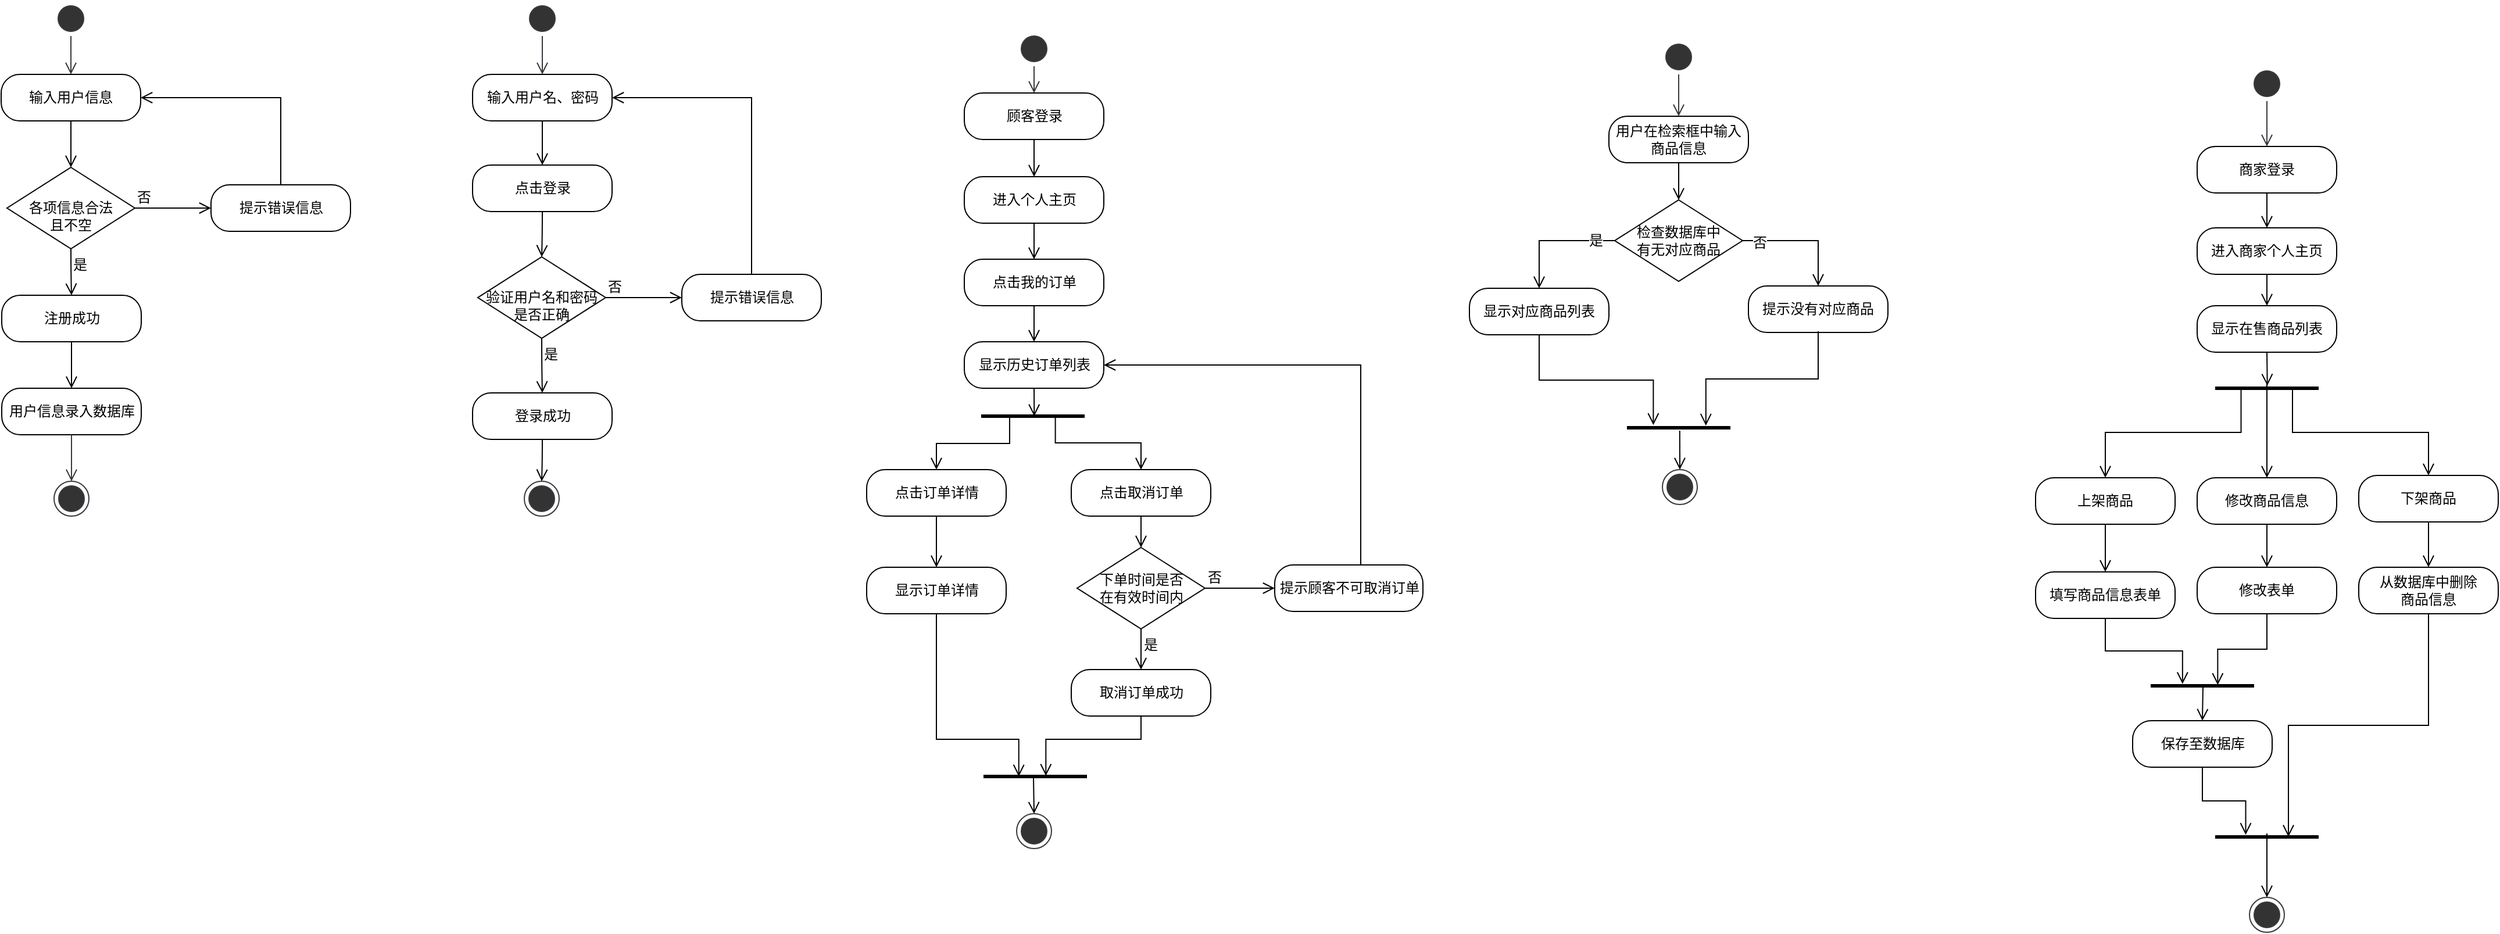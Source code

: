 <mxfile version="20.6.0" type="github">
  <diagram name="Page-1" id="e7e014a7-5840-1c2e-5031-d8a46d1fe8dd">
    <mxGraphModel dx="808" dy="819" grid="0" gridSize="10" guides="1" tooltips="1" connect="1" arrows="1" fold="1" page="1" pageScale="1" pageWidth="2336" pageHeight="1654" background="none" math="0" shadow="0">
      <root>
        <mxCell id="0" />
        <mxCell id="1" parent="0" />
        <mxCell id="2PEdcS31-i6fL5ac7267-42" value="" style="html=1;verticalAlign=bottom;endArrow=open;endSize=8;rounded=0;targetPerimeterSpacing=8;entryX=0.5;entryY=0;entryDx=0;entryDy=0;fontStyle=0;fontSize=12;startArrow=none;exitX=0.5;exitY=1;exitDx=0;exitDy=0;fillColor=#eeeeee;strokeColor=#36393d;" edge="1" source="2PEdcS31-i6fL5ac7267-41" parent="1" target="2PEdcS31-i6fL5ac7267-43">
          <mxGeometry relative="1" as="geometry">
            <mxPoint x="72" y="58" as="targetPoint" />
            <mxPoint x="72.5" y="18" as="sourcePoint" />
          </mxGeometry>
        </mxCell>
        <mxCell id="2PEdcS31-i6fL5ac7267-43" value="输入用户信息" style="rounded=1;whiteSpace=wrap;html=1;arcSize=40;fontStyle=0;fontSize=12;" vertex="1" parent="1">
          <mxGeometry x="12" y="78" width="120" height="40" as="geometry" />
        </mxCell>
        <mxCell id="2PEdcS31-i6fL5ac7267-44" value="" style="edgeStyle=orthogonalEdgeStyle;html=1;verticalAlign=bottom;endArrow=open;endSize=8;rounded=0;sourcePerimeterSpacing=8;targetPerimeterSpacing=8;curved=1;exitX=0.5;exitY=1;exitDx=0;exitDy=0;entryX=0.5;entryY=0;entryDx=0;entryDy=0;fontStyle=0;fontSize=12;" edge="1" source="2PEdcS31-i6fL5ac7267-43" parent="1" target="2PEdcS31-i6fL5ac7267-45">
          <mxGeometry relative="1" as="geometry">
            <mxPoint x="72" y="168" as="targetPoint" />
          </mxGeometry>
        </mxCell>
        <mxCell id="2PEdcS31-i6fL5ac7267-45" value="&lt;br style=&quot;font-size: 12px;&quot;&gt;各项信息合法&lt;br style=&quot;font-size: 12px;&quot;&gt;且不空" style="rhombus;whiteSpace=wrap;html=1;fontStyle=0;fontSize=12;" vertex="1" parent="1">
          <mxGeometry x="17" y="158" width="110" height="70" as="geometry" />
        </mxCell>
        <mxCell id="2PEdcS31-i6fL5ac7267-46" value="否" style="html=1;align=left;verticalAlign=bottom;endArrow=open;endSize=8;rounded=0;sourcePerimeterSpacing=8;targetPerimeterSpacing=8;exitX=1;exitY=0.5;exitDx=0;exitDy=0;entryX=0;entryY=0.5;entryDx=0;entryDy=0;fontStyle=0;fontSize=12;" edge="1" source="2PEdcS31-i6fL5ac7267-45" parent="1" target="2PEdcS31-i6fL5ac7267-50">
          <mxGeometry x="-1" relative="1" as="geometry">
            <mxPoint x="242.5" y="193" as="targetPoint" />
          </mxGeometry>
        </mxCell>
        <mxCell id="2PEdcS31-i6fL5ac7267-47" value="是" style="edgeStyle=orthogonalEdgeStyle;html=1;align=left;verticalAlign=top;endArrow=open;endSize=8;rounded=0;sourcePerimeterSpacing=8;targetPerimeterSpacing=8;curved=1;exitX=0.5;exitY=1;exitDx=0;exitDy=0;entryX=0.5;entryY=0;entryDx=0;entryDy=0;fontStyle=0;fontSize=12;" edge="1" source="2PEdcS31-i6fL5ac7267-45" parent="1" target="2PEdcS31-i6fL5ac7267-48">
          <mxGeometry x="-1" relative="1" as="geometry">
            <mxPoint x="72.5" y="278" as="targetPoint" />
          </mxGeometry>
        </mxCell>
        <mxCell id="2PEdcS31-i6fL5ac7267-48" value="注册成功" style="rounded=1;whiteSpace=wrap;html=1;arcSize=40;fontStyle=0;fontSize=12;" vertex="1" parent="1">
          <mxGeometry x="12.5" y="268" width="120" height="40" as="geometry" />
        </mxCell>
        <mxCell id="2PEdcS31-i6fL5ac7267-49" value="" style="edgeStyle=orthogonalEdgeStyle;html=1;verticalAlign=bottom;endArrow=open;endSize=8;rounded=0;sourcePerimeterSpacing=8;targetPerimeterSpacing=8;curved=1;exitX=0.5;exitY=1;exitDx=0;exitDy=0;entryX=0.5;entryY=0;entryDx=0;entryDy=0;fontStyle=0;fontSize=12;" edge="1" source="2PEdcS31-i6fL5ac7267-48" parent="1" target="2PEdcS31-i6fL5ac7267-52">
          <mxGeometry relative="1" as="geometry">
            <mxPoint x="72.5" y="387" as="targetPoint" />
          </mxGeometry>
        </mxCell>
        <mxCell id="2PEdcS31-i6fL5ac7267-50" value="提示错误信息" style="rounded=1;whiteSpace=wrap;html=1;arcSize=40;fontStyle=0;fontSize=12;" vertex="1" parent="1">
          <mxGeometry x="192.5" y="173" width="120" height="40" as="geometry" />
        </mxCell>
        <mxCell id="2PEdcS31-i6fL5ac7267-51" value="" style="edgeStyle=orthogonalEdgeStyle;html=1;verticalAlign=bottom;endArrow=open;endSize=8;rounded=0;sourcePerimeterSpacing=8;targetPerimeterSpacing=8;entryX=1;entryY=0.5;entryDx=0;entryDy=0;exitX=0.5;exitY=0;exitDx=0;exitDy=0;fontStyle=0;fontSize=12;" edge="1" source="2PEdcS31-i6fL5ac7267-50" parent="1" target="2PEdcS31-i6fL5ac7267-43">
          <mxGeometry relative="1" as="geometry">
            <mxPoint x="322.5" y="278" as="targetPoint" />
            <Array as="points">
              <mxPoint x="252.5" y="98" />
            </Array>
          </mxGeometry>
        </mxCell>
        <mxCell id="2PEdcS31-i6fL5ac7267-52" value="用户信息录入数据库" style="rounded=1;whiteSpace=wrap;html=1;arcSize=40;fontStyle=0;fontSize=12;" vertex="1" parent="1">
          <mxGeometry x="12.5" y="348" width="120" height="40" as="geometry" />
        </mxCell>
        <mxCell id="2PEdcS31-i6fL5ac7267-53" value="" style="edgeStyle=orthogonalEdgeStyle;html=1;verticalAlign=bottom;endArrow=open;endSize=8;rounded=0;sourcePerimeterSpacing=8;targetPerimeterSpacing=8;curved=1;exitX=0.5;exitY=1;exitDx=0;exitDy=0;entryX=0.5;entryY=0;entryDx=0;entryDy=0;fillColor=#eeeeee;strokeColor=#36393d;" edge="1" source="2PEdcS31-i6fL5ac7267-52" parent="1" target="2PEdcS31-i6fL5ac7267-54">
          <mxGeometry relative="1" as="geometry">
            <mxPoint x="72.5" y="508" as="targetPoint" />
          </mxGeometry>
        </mxCell>
        <mxCell id="2PEdcS31-i6fL5ac7267-54" value="" style="ellipse;html=1;shape=endState;fillColor=#333333;strokeColor=#36393d;" vertex="1" parent="1">
          <mxGeometry x="57.5" y="428" width="30" height="30" as="geometry" />
        </mxCell>
        <mxCell id="2PEdcS31-i6fL5ac7267-41" value="" style="ellipse;html=1;shape=startState;fillColor=#333333;strokeColor=#36393d;" vertex="1" parent="1">
          <mxGeometry x="57" y="15" width="30" height="30" as="geometry" />
        </mxCell>
        <mxCell id="2PEdcS31-i6fL5ac7267-56" value="" style="html=1;verticalAlign=bottom;endArrow=open;endSize=8;rounded=0;targetPerimeterSpacing=8;entryX=0.5;entryY=0;entryDx=0;entryDy=0;fontStyle=0;fontSize=12;startArrow=none;exitX=0.5;exitY=1;exitDx=0;exitDy=0;fillColor=#eeeeee;strokeColor=#36393d;" edge="1" parent="1" source="2PEdcS31-i6fL5ac7267-69" target="2PEdcS31-i6fL5ac7267-57">
          <mxGeometry relative="1" as="geometry">
            <mxPoint x="477.5" y="58" as="targetPoint" />
            <mxPoint x="478" y="18" as="sourcePoint" />
          </mxGeometry>
        </mxCell>
        <mxCell id="2PEdcS31-i6fL5ac7267-57" value="输入用户名、密码" style="rounded=1;whiteSpace=wrap;html=1;arcSize=40;fontStyle=0;fontSize=12;" vertex="1" parent="1">
          <mxGeometry x="417.5" y="78" width="120" height="40" as="geometry" />
        </mxCell>
        <mxCell id="2PEdcS31-i6fL5ac7267-58" value="" style="edgeStyle=orthogonalEdgeStyle;html=1;verticalAlign=bottom;endArrow=open;endSize=8;rounded=0;sourcePerimeterSpacing=8;targetPerimeterSpacing=8;curved=1;exitX=0.5;exitY=1;exitDx=0;exitDy=0;entryX=0.5;entryY=0;entryDx=0;entryDy=0;fontStyle=0;fontSize=12;" edge="1" parent="1" source="2PEdcS31-i6fL5ac7267-57" target="2PEdcS31-i6fL5ac7267-70">
          <mxGeometry relative="1" as="geometry">
            <mxPoint x="477.5" y="168" as="targetPoint" />
          </mxGeometry>
        </mxCell>
        <mxCell id="2PEdcS31-i6fL5ac7267-59" value="&lt;br&gt;验证用户名和密码&lt;br&gt;是否正确" style="rhombus;whiteSpace=wrap;html=1;fontStyle=0;fontSize=12;" vertex="1" parent="1">
          <mxGeometry x="422" y="235" width="110" height="70" as="geometry" />
        </mxCell>
        <mxCell id="2PEdcS31-i6fL5ac7267-60" value="否" style="html=1;align=left;verticalAlign=bottom;endArrow=open;endSize=8;rounded=0;sourcePerimeterSpacing=8;targetPerimeterSpacing=8;exitX=1;exitY=0.5;exitDx=0;exitDy=0;entryX=0;entryY=0.5;entryDx=0;entryDy=0;fontStyle=0;fontSize=12;" edge="1" parent="1" source="2PEdcS31-i6fL5ac7267-59" target="2PEdcS31-i6fL5ac7267-64">
          <mxGeometry x="-1" relative="1" as="geometry">
            <mxPoint x="647.5" y="270" as="targetPoint" />
          </mxGeometry>
        </mxCell>
        <mxCell id="2PEdcS31-i6fL5ac7267-61" value="是" style="edgeStyle=orthogonalEdgeStyle;html=1;align=left;verticalAlign=top;endArrow=open;endSize=8;rounded=0;sourcePerimeterSpacing=8;targetPerimeterSpacing=8;curved=1;exitX=0.5;exitY=1;exitDx=0;exitDy=0;entryX=0.5;entryY=0;entryDx=0;entryDy=0;fontStyle=0;fontSize=12;" edge="1" parent="1" source="2PEdcS31-i6fL5ac7267-59" target="2PEdcS31-i6fL5ac7267-62">
          <mxGeometry x="-1" relative="1" as="geometry">
            <mxPoint x="477.5" y="363" as="targetPoint" />
          </mxGeometry>
        </mxCell>
        <mxCell id="2PEdcS31-i6fL5ac7267-62" value="登录成功" style="rounded=1;whiteSpace=wrap;html=1;arcSize=40;fontStyle=0;fontSize=12;" vertex="1" parent="1">
          <mxGeometry x="417.5" y="352" width="120" height="40" as="geometry" />
        </mxCell>
        <mxCell id="2PEdcS31-i6fL5ac7267-63" value="" style="edgeStyle=orthogonalEdgeStyle;html=1;verticalAlign=bottom;endArrow=open;endSize=8;rounded=0;sourcePerimeterSpacing=8;targetPerimeterSpacing=8;curved=1;exitX=0.5;exitY=1;exitDx=0;exitDy=0;entryX=0.5;entryY=0;entryDx=0;entryDy=0;fontStyle=0;fontSize=12;" edge="1" parent="1" source="2PEdcS31-i6fL5ac7267-62" target="2PEdcS31-i6fL5ac7267-68">
          <mxGeometry relative="1" as="geometry">
            <mxPoint x="477.5" y="433" as="targetPoint" />
          </mxGeometry>
        </mxCell>
        <mxCell id="2PEdcS31-i6fL5ac7267-64" value="提示错误信息" style="rounded=1;whiteSpace=wrap;html=1;arcSize=40;fontStyle=0;fontSize=12;" vertex="1" parent="1">
          <mxGeometry x="597.5" y="250" width="120" height="40" as="geometry" />
        </mxCell>
        <mxCell id="2PEdcS31-i6fL5ac7267-65" value="" style="edgeStyle=orthogonalEdgeStyle;html=1;verticalAlign=bottom;endArrow=open;endSize=8;rounded=0;sourcePerimeterSpacing=8;targetPerimeterSpacing=8;entryX=1;entryY=0.5;entryDx=0;entryDy=0;exitX=0.5;exitY=0;exitDx=0;exitDy=0;fontStyle=0;fontSize=12;" edge="1" parent="1" source="2PEdcS31-i6fL5ac7267-64" target="2PEdcS31-i6fL5ac7267-57">
          <mxGeometry relative="1" as="geometry">
            <mxPoint x="728" y="278" as="targetPoint" />
            <Array as="points">
              <mxPoint x="658" y="98" />
            </Array>
          </mxGeometry>
        </mxCell>
        <mxCell id="2PEdcS31-i6fL5ac7267-68" value="" style="ellipse;html=1;shape=endState;fillColor=#333333;strokeColor=#36393d;" vertex="1" parent="1">
          <mxGeometry x="462" y="428" width="30" height="30" as="geometry" />
        </mxCell>
        <mxCell id="2PEdcS31-i6fL5ac7267-69" value="" style="ellipse;html=1;shape=startState;fillColor=#333333;strokeColor=#36393d;" vertex="1" parent="1">
          <mxGeometry x="462.5" y="15" width="30" height="30" as="geometry" />
        </mxCell>
        <mxCell id="2PEdcS31-i6fL5ac7267-70" value="点击登录" style="rounded=1;whiteSpace=wrap;html=1;arcSize=40;fontStyle=0;fontSize=12;" vertex="1" parent="1">
          <mxGeometry x="417.5" y="156" width="120" height="40" as="geometry" />
        </mxCell>
        <mxCell id="2PEdcS31-i6fL5ac7267-71" value="" style="edgeStyle=orthogonalEdgeStyle;html=1;verticalAlign=bottom;endArrow=open;endSize=8;rounded=0;sourcePerimeterSpacing=8;targetPerimeterSpacing=8;curved=1;exitX=0.5;exitY=1;exitDx=0;exitDy=0;entryX=0.5;entryY=0;entryDx=0;entryDy=0;fontStyle=0;fontSize=12;" edge="1" parent="1" source="2PEdcS31-i6fL5ac7267-70" target="2PEdcS31-i6fL5ac7267-59">
          <mxGeometry relative="1" as="geometry">
            <mxPoint x="348" y="189" as="targetPoint" />
          </mxGeometry>
        </mxCell>
        <mxCell id="2PEdcS31-i6fL5ac7267-72" value="" style="html=1;verticalAlign=bottom;endArrow=open;endSize=8;rounded=0;targetPerimeterSpacing=8;entryX=0.5;entryY=0;entryDx=0;entryDy=0;fontStyle=0;fontSize=12;startArrow=none;exitX=0.5;exitY=1;exitDx=0;exitDy=0;fillColor=#eeeeee;strokeColor=#36393d;" edge="1" parent="1" source="2PEdcS31-i6fL5ac7267-83" target="2PEdcS31-i6fL5ac7267-73">
          <mxGeometry relative="1" as="geometry">
            <mxPoint x="900.5" y="74" as="targetPoint" />
            <mxPoint x="901" y="34" as="sourcePoint" />
          </mxGeometry>
        </mxCell>
        <mxCell id="2PEdcS31-i6fL5ac7267-73" value="顾客登录" style="rounded=1;whiteSpace=wrap;html=1;arcSize=40;fontStyle=0;fontSize=12;" vertex="1" parent="1">
          <mxGeometry x="840.5" y="94" width="120" height="40" as="geometry" />
        </mxCell>
        <mxCell id="2PEdcS31-i6fL5ac7267-74" value="" style="edgeStyle=orthogonalEdgeStyle;html=1;verticalAlign=bottom;endArrow=open;endSize=8;rounded=0;sourcePerimeterSpacing=8;targetPerimeterSpacing=8;curved=1;exitX=0.5;exitY=1;exitDx=0;exitDy=0;entryX=0.5;entryY=0;entryDx=0;entryDy=0;fontStyle=0;fontSize=12;" edge="1" parent="1" source="2PEdcS31-i6fL5ac7267-73" target="2PEdcS31-i6fL5ac7267-84">
          <mxGeometry relative="1" as="geometry">
            <mxPoint x="900.5" y="184" as="targetPoint" />
          </mxGeometry>
        </mxCell>
        <mxCell id="2PEdcS31-i6fL5ac7267-79" value="" style="html=1;verticalAlign=bottom;endArrow=open;endSize=8;rounded=0;sourcePerimeterSpacing=8;targetPerimeterSpacing=8;exitX=0.483;exitY=0.5;exitDx=0;exitDy=0;entryX=0.5;entryY=0;entryDx=0;entryDy=0;fontStyle=0;fontSize=12;exitPerimeter=0;" edge="1" parent="1" source="2PEdcS31-i6fL5ac7267-103" target="2PEdcS31-i6fL5ac7267-82">
          <mxGeometry relative="1" as="geometry">
            <mxPoint x="891.5" y="806" as="targetPoint" />
            <mxPoint x="891.5" y="765" as="sourcePoint" />
          </mxGeometry>
        </mxCell>
        <mxCell id="2PEdcS31-i6fL5ac7267-81" value="" style="edgeStyle=orthogonalEdgeStyle;html=1;verticalAlign=bottom;endArrow=open;endSize=8;rounded=0;sourcePerimeterSpacing=8;targetPerimeterSpacing=8;entryX=1;entryY=0.5;entryDx=0;entryDy=0;exitX=0.5;exitY=0;exitDx=0;exitDy=0;fontStyle=0;fontSize=12;" edge="1" parent="1" source="2PEdcS31-i6fL5ac7267-98" target="2PEdcS31-i6fL5ac7267-88">
          <mxGeometry relative="1" as="geometry">
            <mxPoint x="1152" y="281" as="targetPoint" />
            <Array as="points">
              <mxPoint x="1175.5" y="507" />
              <mxPoint x="1181.5" y="507" />
              <mxPoint x="1181.5" y="315" />
            </Array>
            <mxPoint x="1078.5" y="521" as="sourcePoint" />
          </mxGeometry>
        </mxCell>
        <mxCell id="2PEdcS31-i6fL5ac7267-82" value="" style="ellipse;html=1;shape=endState;fillColor=#333333;strokeColor=#36393d;" vertex="1" parent="1">
          <mxGeometry x="885.5" y="714" width="30" height="30" as="geometry" />
        </mxCell>
        <mxCell id="2PEdcS31-i6fL5ac7267-83" value="" style="ellipse;html=1;shape=startState;fillColor=#333333;strokeColor=#36393d;" vertex="1" parent="1">
          <mxGeometry x="885.5" y="41" width="30" height="30" as="geometry" />
        </mxCell>
        <mxCell id="2PEdcS31-i6fL5ac7267-84" value="进入个人主页" style="rounded=1;whiteSpace=wrap;html=1;arcSize=40;fontStyle=0;fontSize=12;" vertex="1" parent="1">
          <mxGeometry x="840.5" y="166" width="120" height="40" as="geometry" />
        </mxCell>
        <mxCell id="2PEdcS31-i6fL5ac7267-85" value="" style="edgeStyle=orthogonalEdgeStyle;html=1;verticalAlign=bottom;endArrow=open;endSize=8;rounded=0;sourcePerimeterSpacing=8;targetPerimeterSpacing=8;curved=1;exitX=0.5;exitY=1;exitDx=0;exitDy=0;entryX=0.5;entryY=0;entryDx=0;entryDy=0;fontStyle=0;fontSize=12;" edge="1" parent="1" source="2PEdcS31-i6fL5ac7267-84" target="2PEdcS31-i6fL5ac7267-86">
          <mxGeometry relative="1" as="geometry">
            <mxPoint x="771" y="205" as="targetPoint" />
          </mxGeometry>
        </mxCell>
        <mxCell id="2PEdcS31-i6fL5ac7267-86" value="点击我的订单" style="rounded=1;whiteSpace=wrap;html=1;arcSize=40;fontStyle=0;fontSize=12;" vertex="1" parent="1">
          <mxGeometry x="840.5" y="237" width="120" height="40" as="geometry" />
        </mxCell>
        <mxCell id="2PEdcS31-i6fL5ac7267-87" value="" style="html=1;verticalAlign=bottom;endArrow=open;endSize=8;rounded=0;sourcePerimeterSpacing=8;targetPerimeterSpacing=8;exitX=0.5;exitY=1;exitDx=0;exitDy=0;fontStyle=0;fontSize=12;entryX=0.5;entryY=0;entryDx=0;entryDy=0;" edge="1" parent="1" source="2PEdcS31-i6fL5ac7267-86" target="2PEdcS31-i6fL5ac7267-88">
          <mxGeometry relative="1" as="geometry">
            <mxPoint x="900.5" y="344" as="targetPoint" />
          </mxGeometry>
        </mxCell>
        <mxCell id="2PEdcS31-i6fL5ac7267-88" value="显示历史订单列表" style="rounded=1;whiteSpace=wrap;html=1;arcSize=40;fontStyle=0;fontSize=12;" vertex="1" parent="1">
          <mxGeometry x="840.5" y="308" width="120" height="40" as="geometry" />
        </mxCell>
        <mxCell id="2PEdcS31-i6fL5ac7267-89" value="" style="html=1;verticalAlign=bottom;endArrow=open;endSize=8;rounded=0;sourcePerimeterSpacing=8;targetPerimeterSpacing=8;exitX=0.5;exitY=1;exitDx=0;exitDy=0;fontStyle=0;fontSize=12;entryX=0.513;entryY=0.5;entryDx=0;entryDy=0;entryPerimeter=0;" edge="1" parent="1" source="2PEdcS31-i6fL5ac7267-88" target="2PEdcS31-i6fL5ac7267-90">
          <mxGeometry relative="1" as="geometry">
            <mxPoint x="903.5" y="382" as="targetPoint" />
          </mxGeometry>
        </mxCell>
        <mxCell id="2PEdcS31-i6fL5ac7267-90" value="" style="line;strokeWidth=3;fillColor=none;align=left;verticalAlign=middle;spacingTop=-1;spacingLeft=3;spacingRight=3;rotatable=0;labelPosition=right;points=[];portConstraint=eastwest;strokeColor=inherit;fontSize=12;" vertex="1" parent="1">
          <mxGeometry x="855" y="368" width="89" height="8" as="geometry" />
        </mxCell>
        <mxCell id="2PEdcS31-i6fL5ac7267-91" value="点击订单详情" style="rounded=1;whiteSpace=wrap;html=1;arcSize=40;fontStyle=0;fontSize=12;" vertex="1" parent="1">
          <mxGeometry x="756.5" y="418" width="120" height="40" as="geometry" />
        </mxCell>
        <mxCell id="2PEdcS31-i6fL5ac7267-92" value="点击取消订单" style="rounded=1;whiteSpace=wrap;html=1;arcSize=40;fontStyle=0;fontSize=12;" vertex="1" parent="1">
          <mxGeometry x="932.5" y="418" width="120" height="40" as="geometry" />
        </mxCell>
        <mxCell id="2PEdcS31-i6fL5ac7267-93" value="" style="html=1;verticalAlign=bottom;endArrow=open;endSize=8;rounded=0;sourcePerimeterSpacing=8;targetPerimeterSpacing=8;exitX=0.275;exitY=0.625;exitDx=0;exitDy=0;fontStyle=0;fontSize=12;entryX=0.5;entryY=0;entryDx=0;entryDy=0;exitPerimeter=0;edgeStyle=elbowEdgeStyle;elbow=vertical;" edge="1" parent="1" source="2PEdcS31-i6fL5ac7267-90" target="2PEdcS31-i6fL5ac7267-91">
          <mxGeometry relative="1" as="geometry">
            <mxPoint x="911" y="312" as="targetPoint" />
            <mxPoint x="911" y="283" as="sourcePoint" />
          </mxGeometry>
        </mxCell>
        <mxCell id="2PEdcS31-i6fL5ac7267-94" value="" style="html=1;verticalAlign=bottom;endArrow=open;endSize=8;rounded=0;sourcePerimeterSpacing=8;targetPerimeterSpacing=8;exitX=0.717;exitY=0.458;exitDx=0;exitDy=0;fontStyle=0;fontSize=12;entryX=0.5;entryY=0;entryDx=0;entryDy=0;exitPerimeter=0;edgeStyle=elbowEdgeStyle;elbow=vertical;" edge="1" parent="1" source="2PEdcS31-i6fL5ac7267-90" target="2PEdcS31-i6fL5ac7267-92">
          <mxGeometry relative="1" as="geometry">
            <mxPoint x="921" y="322" as="targetPoint" />
            <mxPoint x="921" y="293" as="sourcePoint" />
          </mxGeometry>
        </mxCell>
        <mxCell id="2PEdcS31-i6fL5ac7267-95" value="下单时间是否&lt;br&gt;在有效时间内" style="rhombus;whiteSpace=wrap;html=1;fontStyle=0;fontSize=12;" vertex="1" parent="1">
          <mxGeometry x="937.5" y="485" width="110" height="70" as="geometry" />
        </mxCell>
        <mxCell id="2PEdcS31-i6fL5ac7267-96" value="否" style="html=1;align=left;verticalAlign=bottom;endArrow=open;endSize=8;rounded=0;sourcePerimeterSpacing=8;targetPerimeterSpacing=8;exitX=1;exitY=0.5;exitDx=0;exitDy=0;entryX=0;entryY=0.5;entryDx=0;entryDy=0;fontStyle=0;fontSize=12;" edge="1" parent="1" source="2PEdcS31-i6fL5ac7267-95" target="2PEdcS31-i6fL5ac7267-98">
          <mxGeometry x="-1" relative="1" as="geometry">
            <mxPoint x="1165" y="527" as="targetPoint" />
          </mxGeometry>
        </mxCell>
        <mxCell id="2PEdcS31-i6fL5ac7267-97" value="是" style="html=1;align=left;verticalAlign=top;endArrow=open;endSize=8;rounded=0;sourcePerimeterSpacing=8;targetPerimeterSpacing=8;exitX=0.5;exitY=1;exitDx=0;exitDy=0;entryX=0.5;entryY=0;entryDx=0;entryDy=0;fontStyle=0;fontSize=12;" edge="1" parent="1" source="2PEdcS31-i6fL5ac7267-95" target="2PEdcS31-i6fL5ac7267-101">
          <mxGeometry x="-1" relative="1" as="geometry">
            <mxPoint x="995" y="609" as="targetPoint" />
          </mxGeometry>
        </mxCell>
        <mxCell id="2PEdcS31-i6fL5ac7267-98" value="提示顾客不可取消订单" style="rounded=1;whiteSpace=wrap;html=1;arcSize=40;fontStyle=0;fontSize=12;" vertex="1" parent="1">
          <mxGeometry x="1107.5" y="500" width="127.5" height="40" as="geometry" />
        </mxCell>
        <mxCell id="2PEdcS31-i6fL5ac7267-99" value="" style="edgeStyle=orthogonalEdgeStyle;html=1;align=left;verticalAlign=top;endArrow=open;endSize=8;rounded=0;sourcePerimeterSpacing=8;targetPerimeterSpacing=8;curved=1;exitX=0.5;exitY=1;exitDx=0;exitDy=0;entryX=0.5;entryY=0;entryDx=0;entryDy=0;fontStyle=0;fontSize=12;" edge="1" parent="1" source="2PEdcS31-i6fL5ac7267-92" target="2PEdcS31-i6fL5ac7267-95">
          <mxGeometry x="-1" relative="1" as="geometry">
            <mxPoint x="1005" y="619" as="targetPoint" />
            <mxPoint x="1004.5" y="572" as="sourcePoint" />
          </mxGeometry>
        </mxCell>
        <mxCell id="2PEdcS31-i6fL5ac7267-101" value="取消订单成功" style="rounded=1;whiteSpace=wrap;html=1;arcSize=40;fontStyle=0;fontSize=12;" vertex="1" parent="1">
          <mxGeometry x="932.5" y="590" width="120" height="40" as="geometry" />
        </mxCell>
        <mxCell id="2PEdcS31-i6fL5ac7267-102" value="" style="edgeStyle=elbowEdgeStyle;html=1;verticalAlign=bottom;endArrow=open;endSize=8;rounded=0;sourcePerimeterSpacing=8;targetPerimeterSpacing=8;exitX=0.5;exitY=1;exitDx=0;exitDy=0;entryX=0.603;entryY=0.417;entryDx=0;entryDy=0;fontStyle=0;fontSize=12;entryPerimeter=0;elbow=vertical;" edge="1" parent="1" source="2PEdcS31-i6fL5ac7267-101" target="2PEdcS31-i6fL5ac7267-103">
          <mxGeometry relative="1" as="geometry">
            <mxPoint x="1046" y="693" as="targetPoint" />
            <Array as="points">
              <mxPoint x="959.5" y="650" />
            </Array>
          </mxGeometry>
        </mxCell>
        <mxCell id="2PEdcS31-i6fL5ac7267-103" value="" style="line;strokeWidth=3;fillColor=none;align=left;verticalAlign=middle;spacingTop=-1;spacingLeft=3;spacingRight=3;rotatable=0;labelPosition=right;points=[];portConstraint=eastwest;strokeColor=inherit;fontSize=12;" vertex="1" parent="1">
          <mxGeometry x="857" y="678" width="89" height="8" as="geometry" />
        </mxCell>
        <mxCell id="2PEdcS31-i6fL5ac7267-104" value="显示订单详情" style="rounded=1;whiteSpace=wrap;html=1;arcSize=40;fontStyle=0;fontSize=12;" vertex="1" parent="1">
          <mxGeometry x="756.5" y="502" width="120" height="40" as="geometry" />
        </mxCell>
        <mxCell id="2PEdcS31-i6fL5ac7267-105" value="" style="html=1;verticalAlign=bottom;endArrow=open;endSize=8;rounded=0;sourcePerimeterSpacing=8;targetPerimeterSpacing=8;exitX=0.5;exitY=1;exitDx=0;exitDy=0;fontStyle=0;fontSize=12;entryX=0.341;entryY=0.5;entryDx=0;entryDy=0;entryPerimeter=0;edgeStyle=elbowEdgeStyle;elbow=vertical;" edge="1" parent="1" source="2PEdcS31-i6fL5ac7267-104" target="2PEdcS31-i6fL5ac7267-103">
          <mxGeometry relative="1" as="geometry">
            <mxPoint x="826.5" y="428" as="targetPoint" />
            <mxPoint x="888.975" y="391" as="sourcePoint" />
            <Array as="points">
              <mxPoint x="856.5" y="650" />
              <mxPoint x="849.5" y="667" />
            </Array>
          </mxGeometry>
        </mxCell>
        <mxCell id="2PEdcS31-i6fL5ac7267-106" value="" style="html=1;verticalAlign=bottom;endArrow=open;endSize=8;rounded=0;sourcePerimeterSpacing=8;targetPerimeterSpacing=8;exitX=0.5;exitY=1;exitDx=0;exitDy=0;fontStyle=0;fontSize=12;entryX=0.5;entryY=0;entryDx=0;entryDy=0;" edge="1" parent="1" source="2PEdcS31-i6fL5ac7267-91" target="2PEdcS31-i6fL5ac7267-104">
          <mxGeometry relative="1" as="geometry">
            <mxPoint x="836.5" y="438" as="targetPoint" />
            <mxPoint x="898.975" y="401" as="sourcePoint" />
          </mxGeometry>
        </mxCell>
        <mxCell id="2PEdcS31-i6fL5ac7267-108" value="" style="html=1;verticalAlign=bottom;endArrow=open;endSize=8;rounded=0;targetPerimeterSpacing=8;entryX=0.5;entryY=0;entryDx=0;entryDy=0;fontStyle=0;fontSize=12;startArrow=none;exitX=0.5;exitY=1;exitDx=0;exitDy=0;fillColor=#eeeeee;strokeColor=#36393d;" edge="1" parent="1" source="2PEdcS31-i6fL5ac7267-119" target="2PEdcS31-i6fL5ac7267-109">
          <mxGeometry relative="1" as="geometry">
            <mxPoint x="1455" y="75" as="targetPoint" />
            <mxPoint x="1455.5" y="35" as="sourcePoint" />
          </mxGeometry>
        </mxCell>
        <mxCell id="2PEdcS31-i6fL5ac7267-109" value="用户在检索框中输入商品信息" style="rounded=1;whiteSpace=wrap;html=1;arcSize=40;fontStyle=0;fontSize=12;" vertex="1" parent="1">
          <mxGeometry x="1395" y="114" width="120" height="40" as="geometry" />
        </mxCell>
        <mxCell id="2PEdcS31-i6fL5ac7267-111" value="检查数据库中&lt;br&gt;有无对应商品" style="rhombus;whiteSpace=wrap;html=1;fontStyle=0;fontSize=12;" vertex="1" parent="1">
          <mxGeometry x="1400" y="186" width="110" height="70" as="geometry" />
        </mxCell>
        <mxCell id="2PEdcS31-i6fL5ac7267-112" value="否" style="html=1;align=left;verticalAlign=bottom;endArrow=open;endSize=8;rounded=0;sourcePerimeterSpacing=8;targetPerimeterSpacing=8;exitX=1;exitY=0.5;exitDx=0;exitDy=0;entryX=0.5;entryY=0;entryDx=0;entryDy=0;fontStyle=0;fontSize=12;edgeStyle=orthogonalEdgeStyle;" edge="1" parent="1" source="2PEdcS31-i6fL5ac7267-111" target="2PEdcS31-i6fL5ac7267-116">
          <mxGeometry x="-0.867" y="-11" relative="1" as="geometry">
            <mxPoint x="1625" y="287" as="targetPoint" />
            <mxPoint as="offset" />
          </mxGeometry>
        </mxCell>
        <mxCell id="2PEdcS31-i6fL5ac7267-113" value="是" style="edgeStyle=orthogonalEdgeStyle;html=1;align=left;verticalAlign=top;endArrow=open;endSize=8;rounded=0;sourcePerimeterSpacing=8;targetPerimeterSpacing=8;exitX=0;exitY=0.5;exitDx=0;exitDy=0;fontStyle=0;fontSize=12;entryX=0.5;entryY=0;entryDx=0;entryDy=0;" edge="1" parent="1" source="2PEdcS31-i6fL5ac7267-111" target="2PEdcS31-i6fL5ac7267-122">
          <mxGeometry x="-0.551" y="-14" relative="1" as="geometry">
            <mxPoint x="1356" y="274" as="targetPoint" />
            <mxPoint as="offset" />
          </mxGeometry>
        </mxCell>
        <mxCell id="2PEdcS31-i6fL5ac7267-115" value="" style="html=1;verticalAlign=bottom;endArrow=open;endSize=8;rounded=0;sourcePerimeterSpacing=8;targetPerimeterSpacing=8;exitX=0.51;exitY=0.819;exitDx=0;exitDy=0;fontStyle=0;fontSize=12;exitPerimeter=0;entryX=0.5;entryY=0;entryDx=0;entryDy=0;" edge="1" parent="1" source="2PEdcS31-i6fL5ac7267-124" target="2PEdcS31-i6fL5ac7267-118">
          <mxGeometry relative="1" as="geometry">
            <mxPoint x="1452.5" y="452" as="targetPoint" />
            <mxPoint x="1452.5" y="411" as="sourcePoint" />
          </mxGeometry>
        </mxCell>
        <mxCell id="2PEdcS31-i6fL5ac7267-116" value="提示没有对应商品" style="rounded=1;whiteSpace=wrap;html=1;arcSize=40;fontStyle=0;fontSize=12;" vertex="1" parent="1">
          <mxGeometry x="1515" y="260" width="120" height="40" as="geometry" />
        </mxCell>
        <mxCell id="2PEdcS31-i6fL5ac7267-117" value="" style="html=1;verticalAlign=bottom;endArrow=open;endSize=8;rounded=0;sourcePerimeterSpacing=8;targetPerimeterSpacing=8;exitX=0.5;exitY=1;exitDx=0;exitDy=0;fontStyle=0;fontSize=12;entryX=0.763;entryY=0.384;entryDx=0;entryDy=0;entryPerimeter=0;edgeStyle=elbowEdgeStyle;elbow=vertical;" edge="1" parent="1">
          <mxGeometry relative="1" as="geometry">
            <mxPoint x="1478.407" y="380.072" as="targetPoint" />
            <Array as="points">
              <mxPoint x="1476" y="340" />
              <mxPoint x="1475" y="340" />
              <mxPoint x="1489" y="340" />
            </Array>
            <mxPoint x="1575" y="299" as="sourcePoint" />
          </mxGeometry>
        </mxCell>
        <mxCell id="2PEdcS31-i6fL5ac7267-118" value="" style="ellipse;html=1;shape=endState;fillColor=#333333;strokeColor=#36393d;" vertex="1" parent="1">
          <mxGeometry x="1441" y="418" width="30" height="30" as="geometry" />
        </mxCell>
        <mxCell id="2PEdcS31-i6fL5ac7267-119" value="" style="ellipse;html=1;shape=startState;fillColor=#333333;strokeColor=#36393d;" vertex="1" parent="1">
          <mxGeometry x="1440" y="48" width="30" height="30" as="geometry" />
        </mxCell>
        <mxCell id="2PEdcS31-i6fL5ac7267-121" value="" style="edgeStyle=orthogonalEdgeStyle;html=1;verticalAlign=bottom;endArrow=open;endSize=8;rounded=0;sourcePerimeterSpacing=8;targetPerimeterSpacing=8;curved=1;exitX=0.5;exitY=1;exitDx=0;exitDy=0;entryX=0.5;entryY=0;entryDx=0;entryDy=0;fontStyle=0;fontSize=12;" edge="1" parent="1" source="2PEdcS31-i6fL5ac7267-109" target="2PEdcS31-i6fL5ac7267-111">
          <mxGeometry relative="1" as="geometry">
            <mxPoint x="1325.5" y="206" as="targetPoint" />
            <mxPoint x="1455" y="213" as="sourcePoint" />
          </mxGeometry>
        </mxCell>
        <mxCell id="2PEdcS31-i6fL5ac7267-122" value="显示对应商品列表" style="rounded=1;whiteSpace=wrap;html=1;arcSize=40;fontStyle=0;fontSize=12;" vertex="1" parent="1">
          <mxGeometry x="1275" y="262" width="120" height="40" as="geometry" />
        </mxCell>
        <mxCell id="2PEdcS31-i6fL5ac7267-123" value="" style="html=1;verticalAlign=bottom;endArrow=open;endSize=8;rounded=0;sourcePerimeterSpacing=8;targetPerimeterSpacing=8;exitX=0.5;exitY=1;exitDx=0;exitDy=0;fontStyle=0;fontSize=12;entryX=0.255;entryY=0.199;entryDx=0;entryDy=0;entryPerimeter=0;edgeStyle=elbowEdgeStyle;elbow=vertical;" edge="1" parent="1" source="2PEdcS31-i6fL5ac7267-122" target="2PEdcS31-i6fL5ac7267-124">
          <mxGeometry relative="1" as="geometry">
            <mxPoint x="1425" y="369" as="targetPoint" />
            <mxPoint x="1645" y="317" as="sourcePoint" />
          </mxGeometry>
        </mxCell>
        <mxCell id="2PEdcS31-i6fL5ac7267-124" value="" style="line;strokeWidth=3;fillColor=none;align=left;verticalAlign=middle;spacingTop=-1;spacingLeft=3;spacingRight=3;rotatable=0;labelPosition=right;points=[];portConstraint=eastwest;strokeColor=inherit;fontSize=12;" vertex="1" parent="1">
          <mxGeometry x="1410.5" y="378" width="89" height="8" as="geometry" />
        </mxCell>
        <mxCell id="2PEdcS31-i6fL5ac7267-125" value="" style="ellipse;html=1;shape=startState;fillColor=#333333;strokeColor=#36393d;" vertex="1" parent="1">
          <mxGeometry x="1946" y="71" width="30" height="30" as="geometry" />
        </mxCell>
        <mxCell id="2PEdcS31-i6fL5ac7267-126" value="" style="html=1;verticalAlign=bottom;endArrow=open;endSize=8;rounded=0;targetPerimeterSpacing=8;entryX=0.5;entryY=0;entryDx=0;entryDy=0;fontStyle=0;fontSize=12;startArrow=none;exitX=0.5;exitY=1;exitDx=0;exitDy=0;fillColor=#eeeeee;strokeColor=#36393d;" edge="1" parent="1" target="2PEdcS31-i6fL5ac7267-127" source="2PEdcS31-i6fL5ac7267-125">
          <mxGeometry relative="1" as="geometry">
            <mxPoint x="1961" y="111" as="targetPoint" />
            <mxPoint x="1961" y="114" as="sourcePoint" />
          </mxGeometry>
        </mxCell>
        <mxCell id="2PEdcS31-i6fL5ac7267-127" value="商家登录" style="rounded=1;whiteSpace=wrap;html=1;arcSize=40;fontStyle=0;fontSize=12;" vertex="1" parent="1">
          <mxGeometry x="1901" y="140" width="120" height="40" as="geometry" />
        </mxCell>
        <mxCell id="2PEdcS31-i6fL5ac7267-128" value="" style="edgeStyle=orthogonalEdgeStyle;html=1;verticalAlign=bottom;endArrow=open;endSize=8;rounded=0;sourcePerimeterSpacing=8;targetPerimeterSpacing=8;curved=1;exitX=0.5;exitY=1;exitDx=0;exitDy=0;fontStyle=0;fontSize=12;entryX=0.5;entryY=0;entryDx=0;entryDy=0;" edge="1" parent="1" source="2PEdcS31-i6fL5ac7267-127" target="2PEdcS31-i6fL5ac7267-129">
          <mxGeometry relative="1" as="geometry">
            <mxPoint x="1961" y="198" as="targetPoint" />
            <mxPoint x="1961" y="249" as="sourcePoint" />
          </mxGeometry>
        </mxCell>
        <mxCell id="2PEdcS31-i6fL5ac7267-129" value="进入商家个人主页" style="rounded=1;whiteSpace=wrap;html=1;arcSize=40;fontStyle=0;fontSize=12;" vertex="1" parent="1">
          <mxGeometry x="1901" y="210" width="120" height="40" as="geometry" />
        </mxCell>
        <mxCell id="2PEdcS31-i6fL5ac7267-130" value="" style="edgeStyle=orthogonalEdgeStyle;html=1;verticalAlign=bottom;endArrow=open;endSize=8;rounded=0;sourcePerimeterSpacing=8;targetPerimeterSpacing=8;curved=1;exitX=0.5;exitY=1;exitDx=0;exitDy=0;fontStyle=0;fontSize=12;entryX=0.5;entryY=0;entryDx=0;entryDy=0;" edge="1" parent="1" source="2PEdcS31-i6fL5ac7267-129" target="2PEdcS31-i6fL5ac7267-131">
          <mxGeometry relative="1" as="geometry">
            <mxPoint x="1961" y="292" as="targetPoint" />
            <mxPoint x="1961" y="359" as="sourcePoint" />
          </mxGeometry>
        </mxCell>
        <mxCell id="2PEdcS31-i6fL5ac7267-131" value="显示在售商品列表" style="rounded=1;whiteSpace=wrap;html=1;arcSize=40;fontStyle=0;fontSize=12;" vertex="1" parent="1">
          <mxGeometry x="1901" y="277" width="120" height="40" as="geometry" />
        </mxCell>
        <mxCell id="2PEdcS31-i6fL5ac7267-132" value="" style="html=1;verticalAlign=bottom;endArrow=open;endSize=8;rounded=0;sourcePerimeterSpacing=8;targetPerimeterSpacing=8;exitX=0.5;exitY=1;exitDx=0;exitDy=0;fontStyle=0;fontSize=12;entryX=0.504;entryY=0.224;entryDx=0;entryDy=0;entryPerimeter=0;" edge="1" parent="1" source="2PEdcS31-i6fL5ac7267-131" target="2PEdcS31-i6fL5ac7267-133">
          <mxGeometry relative="1" as="geometry">
            <mxPoint x="1961" y="405" as="targetPoint" />
            <mxPoint x="1961" y="472" as="sourcePoint" />
          </mxGeometry>
        </mxCell>
        <mxCell id="2PEdcS31-i6fL5ac7267-133" value="" style="line;strokeWidth=3;fillColor=none;align=left;verticalAlign=middle;spacingTop=-1;spacingLeft=3;spacingRight=3;rotatable=0;labelPosition=right;points=[];portConstraint=eastwest;strokeColor=inherit;fontSize=12;" vertex="1" parent="1">
          <mxGeometry x="1916.5" y="344" width="89" height="8" as="geometry" />
        </mxCell>
        <mxCell id="2PEdcS31-i6fL5ac7267-143" value="" style="edgeStyle=elbowEdgeStyle;html=1;verticalAlign=bottom;endArrow=open;endSize=8;rounded=0;sourcePerimeterSpacing=8;targetPerimeterSpacing=8;exitX=0.25;exitY=0.465;exitDx=0;exitDy=0;fontStyle=0;fontSize=12;entryX=0.5;entryY=0;entryDx=0;entryDy=0;exitPerimeter=0;elbow=vertical;" edge="1" parent="1" target="2PEdcS31-i6fL5ac7267-144" source="2PEdcS31-i6fL5ac7267-133">
          <mxGeometry relative="1" as="geometry">
            <mxPoint x="1806" y="452" as="targetPoint" />
            <mxPoint x="1806" y="395" as="sourcePoint" />
            <Array as="points">
              <mxPoint x="1889" y="386" />
            </Array>
          </mxGeometry>
        </mxCell>
        <mxCell id="2PEdcS31-i6fL5ac7267-144" value="上架商品" style="rounded=1;whiteSpace=wrap;html=1;arcSize=40;fontStyle=0;fontSize=12;" vertex="1" parent="1">
          <mxGeometry x="1762" y="425" width="120" height="40" as="geometry" />
        </mxCell>
        <mxCell id="2PEdcS31-i6fL5ac7267-145" value="" style="html=1;verticalAlign=bottom;endArrow=open;endSize=8;rounded=0;sourcePerimeterSpacing=8;targetPerimeterSpacing=8;exitX=0.5;exitY=1;exitDx=0;exitDy=0;fontStyle=0;fontSize=12;entryX=0.5;entryY=0;entryDx=0;entryDy=0;" edge="1" parent="1" source="2PEdcS31-i6fL5ac7267-144" target="2PEdcS31-i6fL5ac7267-152">
          <mxGeometry relative="1" as="geometry">
            <mxPoint x="1829" y="526" as="targetPoint" />
            <mxPoint x="1806" y="632" as="sourcePoint" />
          </mxGeometry>
        </mxCell>
        <mxCell id="2PEdcS31-i6fL5ac7267-146" value="" style="html=1;verticalAlign=bottom;endArrow=open;endSize=8;rounded=0;sourcePerimeterSpacing=8;targetPerimeterSpacing=8;fontStyle=0;fontSize=12;entryX=0.5;entryY=0;entryDx=0;entryDy=0;" edge="1" parent="1" target="2PEdcS31-i6fL5ac7267-147">
          <mxGeometry relative="1" as="geometry">
            <mxPoint x="1965" y="450.6" as="targetPoint" />
            <mxPoint x="1961" y="343" as="sourcePoint" />
          </mxGeometry>
        </mxCell>
        <mxCell id="2PEdcS31-i6fL5ac7267-147" value="修改商品信息" style="rounded=1;whiteSpace=wrap;html=1;arcSize=40;fontStyle=0;fontSize=12;" vertex="1" parent="1">
          <mxGeometry x="1901" y="425.0" width="120" height="40" as="geometry" />
        </mxCell>
        <mxCell id="2PEdcS31-i6fL5ac7267-148" value="" style="html=1;verticalAlign=bottom;endArrow=open;endSize=8;rounded=0;sourcePerimeterSpacing=8;targetPerimeterSpacing=8;exitX=0.5;exitY=1;exitDx=0;exitDy=0;fontStyle=0;fontSize=12;entryX=0.5;entryY=0;entryDx=0;entryDy=0;" edge="1" parent="1" source="2PEdcS31-i6fL5ac7267-147" target="2PEdcS31-i6fL5ac7267-156">
          <mxGeometry relative="1" as="geometry">
            <mxPoint x="1965.356" y="520.392" as="targetPoint" />
            <mxPoint x="1965" y="630.6" as="sourcePoint" />
          </mxGeometry>
        </mxCell>
        <mxCell id="2PEdcS31-i6fL5ac7267-149" value="" style="edgeStyle=elbowEdgeStyle;html=1;verticalAlign=bottom;endArrow=open;endSize=8;rounded=0;sourcePerimeterSpacing=8;targetPerimeterSpacing=8;fontStyle=0;fontSize=12;entryX=0.5;entryY=0;entryDx=0;entryDy=0;elbow=vertical;" edge="1" parent="1" target="2PEdcS31-i6fL5ac7267-150">
          <mxGeometry relative="1" as="geometry">
            <mxPoint x="2115" y="449.2" as="targetPoint" />
            <mxPoint x="1983" y="347" as="sourcePoint" />
            <Array as="points">
              <mxPoint x="1982" y="386" />
              <mxPoint x="1981" y="386" />
              <mxPoint x="2039" y="386" />
              <mxPoint x="1984" y="398" />
            </Array>
          </mxGeometry>
        </mxCell>
        <mxCell id="2PEdcS31-i6fL5ac7267-150" value="下架商品" style="rounded=1;whiteSpace=wrap;html=1;arcSize=40;fontStyle=0;fontSize=12;" vertex="1" parent="1">
          <mxGeometry x="2040" y="423" width="120" height="40" as="geometry" />
        </mxCell>
        <mxCell id="2PEdcS31-i6fL5ac7267-151" value="" style="html=1;verticalAlign=bottom;endArrow=open;endSize=8;rounded=0;sourcePerimeterSpacing=8;targetPerimeterSpacing=8;exitX=0.5;exitY=1;exitDx=0;exitDy=0;fontStyle=0;fontSize=12;entryX=0.5;entryY=0;entryDx=0;entryDy=0;" edge="1" parent="1" source="2PEdcS31-i6fL5ac7267-150" target="2PEdcS31-i6fL5ac7267-160">
          <mxGeometry relative="1" as="geometry">
            <mxPoint x="2115.356" y="518.992" as="targetPoint" />
            <mxPoint x="2115" y="629.2" as="sourcePoint" />
          </mxGeometry>
        </mxCell>
        <mxCell id="2PEdcS31-i6fL5ac7267-152" value="填写商品信息表单" style="rounded=1;whiteSpace=wrap;html=1;arcSize=40;fontStyle=0;fontSize=12;" vertex="1" parent="1">
          <mxGeometry x="1762" y="506" width="120" height="40" as="geometry" />
        </mxCell>
        <mxCell id="2PEdcS31-i6fL5ac7267-153" value="" style="html=1;verticalAlign=bottom;endArrow=open;endSize=8;rounded=0;sourcePerimeterSpacing=8;targetPerimeterSpacing=8;exitX=0.5;exitY=1;exitDx=0;exitDy=0;fontStyle=0;fontSize=12;entryX=0.308;entryY=0.292;entryDx=0;entryDy=0;entryPerimeter=0;edgeStyle=elbowEdgeStyle;elbow=vertical;" edge="1" parent="1" source="2PEdcS31-i6fL5ac7267-152" target="2PEdcS31-i6fL5ac7267-163">
          <mxGeometry relative="1" as="geometry">
            <mxPoint x="1829" y="619.4" as="targetPoint" />
            <mxPoint x="1806" y="725.4" as="sourcePoint" />
          </mxGeometry>
        </mxCell>
        <mxCell id="2PEdcS31-i6fL5ac7267-156" value="修改表单" style="rounded=1;whiteSpace=wrap;html=1;arcSize=40;fontStyle=0;fontSize=12;" vertex="1" parent="1">
          <mxGeometry x="1901" y="502" width="120" height="40" as="geometry" />
        </mxCell>
        <mxCell id="2PEdcS31-i6fL5ac7267-157" value="" style="html=1;verticalAlign=bottom;endArrow=open;endSize=8;rounded=0;sourcePerimeterSpacing=8;targetPerimeterSpacing=8;exitX=0.5;exitY=1;exitDx=0;exitDy=0;fontStyle=0;fontSize=12;entryX=0.648;entryY=0.403;entryDx=0;entryDy=0;entryPerimeter=0;edgeStyle=elbowEdgeStyle;elbow=vertical;" edge="1" parent="1" source="2PEdcS31-i6fL5ac7267-156" target="2PEdcS31-i6fL5ac7267-163">
          <mxGeometry relative="1" as="geometry">
            <mxPoint x="1965" y="617.4" as="targetPoint" />
            <mxPoint x="1942" y="723.4" as="sourcePoint" />
          </mxGeometry>
        </mxCell>
        <mxCell id="2PEdcS31-i6fL5ac7267-158" value="保存至数据库" style="rounded=1;whiteSpace=wrap;html=1;arcSize=40;fontStyle=0;fontSize=12;" vertex="1" parent="1">
          <mxGeometry x="1845.5" y="634" width="120" height="40" as="geometry" />
        </mxCell>
        <mxCell id="2PEdcS31-i6fL5ac7267-159" value="" style="html=1;verticalAlign=bottom;endArrow=open;endSize=8;rounded=0;sourcePerimeterSpacing=8;targetPerimeterSpacing=8;exitX=0.5;exitY=1;exitDx=0;exitDy=0;fontStyle=0;fontSize=12;entryX=0.295;entryY=0.264;entryDx=0;entryDy=0;entryPerimeter=0;edgeStyle=elbowEdgeStyle;elbow=vertical;" edge="1" parent="1" source="2PEdcS31-i6fL5ac7267-158" target="2PEdcS31-i6fL5ac7267-162">
          <mxGeometry relative="1" as="geometry">
            <mxPoint x="1965" y="714" as="targetPoint" />
            <mxPoint x="1942" y="820" as="sourcePoint" />
          </mxGeometry>
        </mxCell>
        <mxCell id="2PEdcS31-i6fL5ac7267-160" value="从数据库中删除&lt;br&gt;商品信息" style="rounded=1;whiteSpace=wrap;html=1;arcSize=40;fontStyle=0;fontSize=12;" vertex="1" parent="1">
          <mxGeometry x="2040" y="502" width="120" height="40" as="geometry" />
        </mxCell>
        <mxCell id="2PEdcS31-i6fL5ac7267-161" value="" style="html=1;verticalAlign=bottom;endArrow=open;endSize=8;rounded=0;sourcePerimeterSpacing=8;targetPerimeterSpacing=8;exitX=0.5;exitY=1;exitDx=0;exitDy=0;fontStyle=0;fontSize=12;entryX=0.708;entryY=0.486;entryDx=0;entryDy=0;entryPerimeter=0;edgeStyle=elbowEdgeStyle;elbow=vertical;" edge="1" parent="1" source="2PEdcS31-i6fL5ac7267-160" target="2PEdcS31-i6fL5ac7267-162">
          <mxGeometry relative="1" as="geometry">
            <mxPoint x="2115" y="619.4" as="targetPoint" />
            <mxPoint x="2092" y="725.4" as="sourcePoint" />
            <Array as="points" />
          </mxGeometry>
        </mxCell>
        <mxCell id="2PEdcS31-i6fL5ac7267-162" value="" style="line;strokeWidth=3;fillColor=none;align=left;verticalAlign=middle;spacingTop=-1;spacingLeft=3;spacingRight=3;rotatable=0;labelPosition=right;points=[];portConstraint=eastwest;strokeColor=inherit;fontSize=12;" vertex="1" parent="1">
          <mxGeometry x="1916.5" y="730" width="89" height="8" as="geometry" />
        </mxCell>
        <mxCell id="2PEdcS31-i6fL5ac7267-163" value="" style="line;strokeWidth=3;fillColor=none;align=left;verticalAlign=middle;spacingTop=-1;spacingLeft=3;spacingRight=3;rotatable=0;labelPosition=right;points=[];portConstraint=eastwest;strokeColor=inherit;fontSize=12;" vertex="1" parent="1">
          <mxGeometry x="1861" y="600" width="89" height="8" as="geometry" />
        </mxCell>
        <mxCell id="2PEdcS31-i6fL5ac7267-164" value="" style="html=1;verticalAlign=bottom;endArrow=open;endSize=8;rounded=0;sourcePerimeterSpacing=8;targetPerimeterSpacing=8;fontStyle=0;fontSize=12;entryX=0.5;entryY=0;entryDx=0;entryDy=0;" edge="1" parent="1" target="2PEdcS31-i6fL5ac7267-158">
          <mxGeometry relative="1" as="geometry">
            <mxPoint x="1924.672" y="637.224" as="targetPoint" />
            <mxPoint x="1906" y="604" as="sourcePoint" />
          </mxGeometry>
        </mxCell>
        <mxCell id="2PEdcS31-i6fL5ac7267-165" value="" style="html=1;verticalAlign=bottom;endArrow=open;endSize=8;rounded=0;sourcePerimeterSpacing=8;targetPerimeterSpacing=8;fontStyle=0;fontSize=12;entryX=0.5;entryY=0;entryDx=0;entryDy=0;" edge="1" parent="1">
          <mxGeometry relative="1" as="geometry">
            <mxPoint x="1961" y="786" as="targetPoint" />
            <mxPoint x="1961" y="731" as="sourcePoint" />
          </mxGeometry>
        </mxCell>
        <mxCell id="2PEdcS31-i6fL5ac7267-166" value="" style="ellipse;html=1;shape=endState;fillColor=#333333;strokeColor=#36393d;" vertex="1" parent="1">
          <mxGeometry x="1946" y="786" width="30" height="30" as="geometry" />
        </mxCell>
      </root>
    </mxGraphModel>
  </diagram>
</mxfile>
